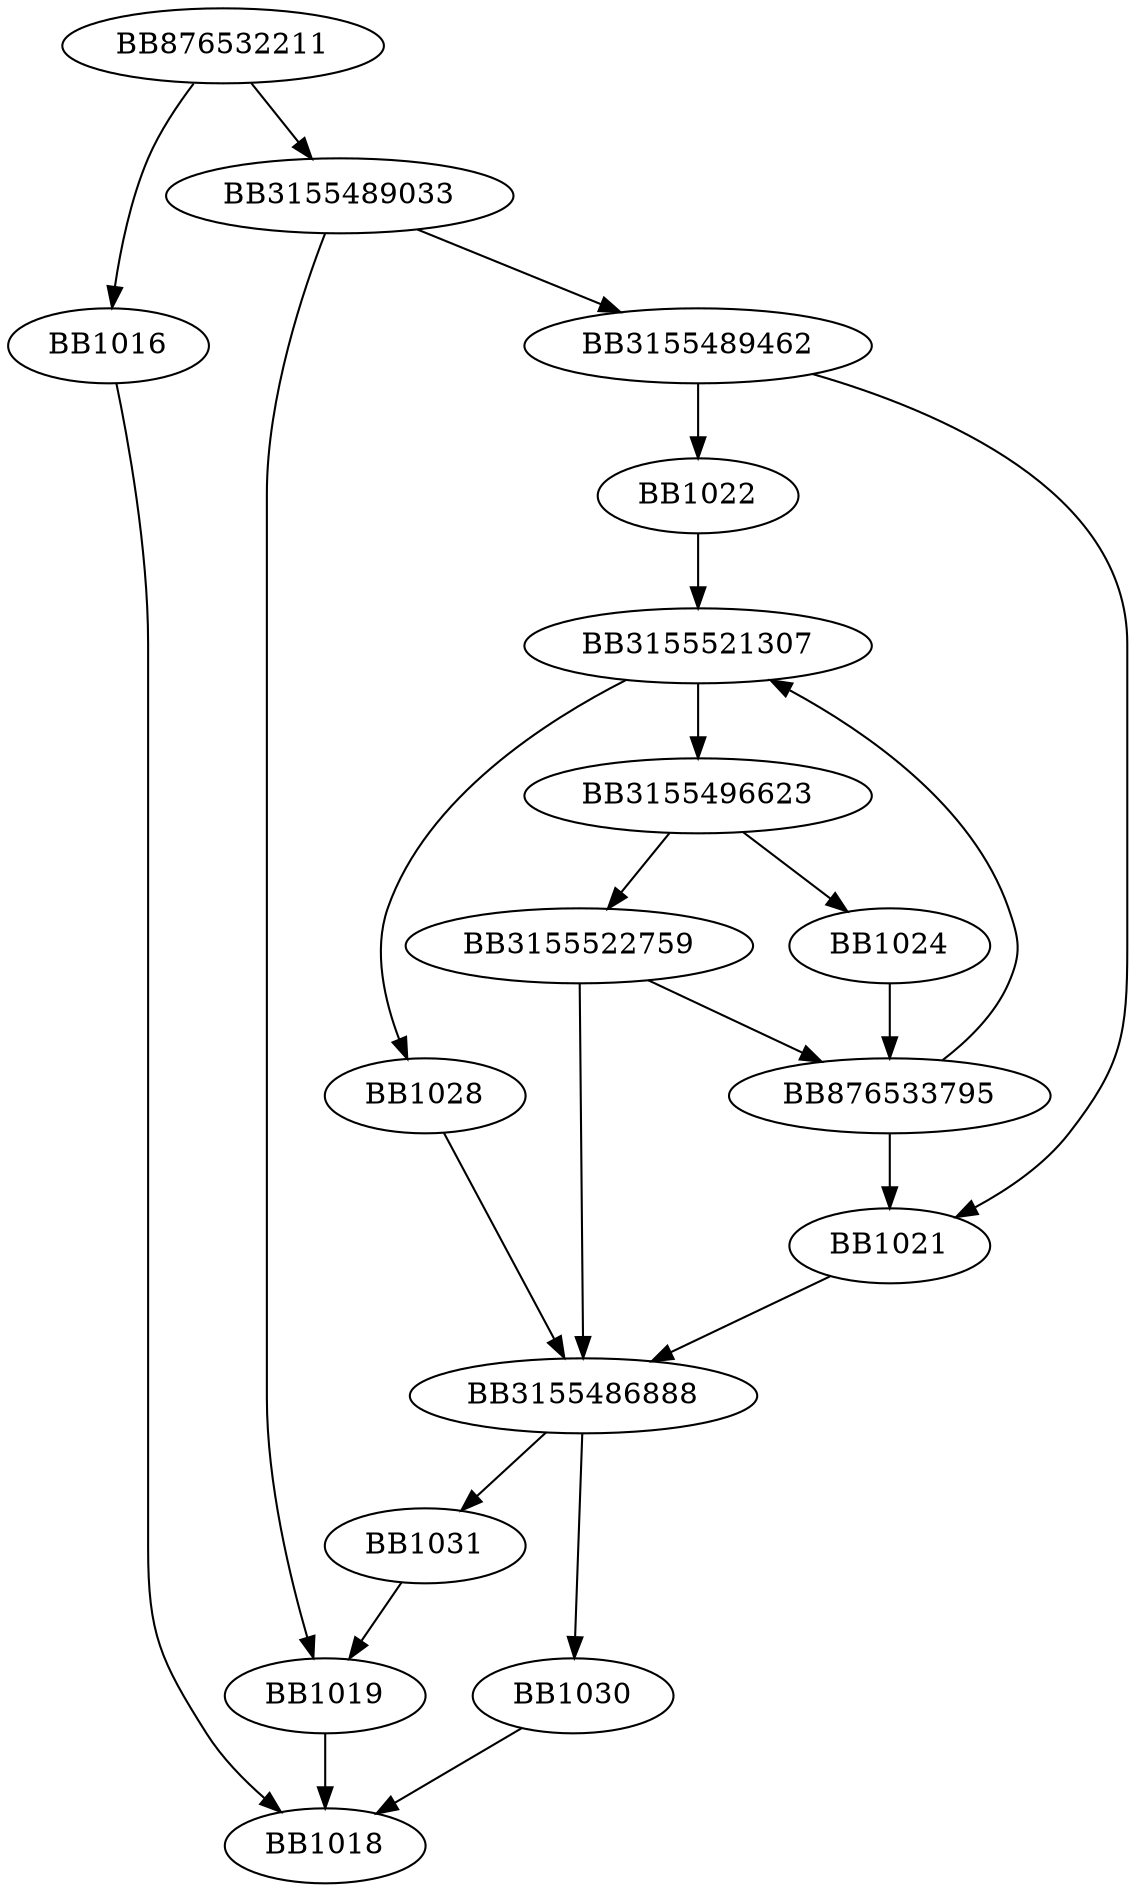 digraph G{
	BB876532211->BB1016;
	BB876532211->BB3155489033;
	BB1016->BB1018;
	BB3155489033->BB1019;
	BB3155489033->BB3155489462;
	BB3155489462->BB1021;
	BB3155489462->BB1022;
	BB1022->BB3155521307;
	BB1024->BB876533795;
	BB1021->BB3155486888;
	BB3155521307->BB3155496623;
	BB3155521307->BB1028;
	BB3155496623->BB1024;
	BB3155496623->BB3155522759;
	BB1028->BB3155486888;
	BB3155522759->BB876533795;
	BB3155522759->BB3155486888;
	BB876533795->BB1021;
	BB876533795->BB3155521307;
	BB3155486888->BB1030;
	BB3155486888->BB1031;
	BB1030->BB1018;
	BB1031->BB1019;
	BB1019->BB1018;
}
